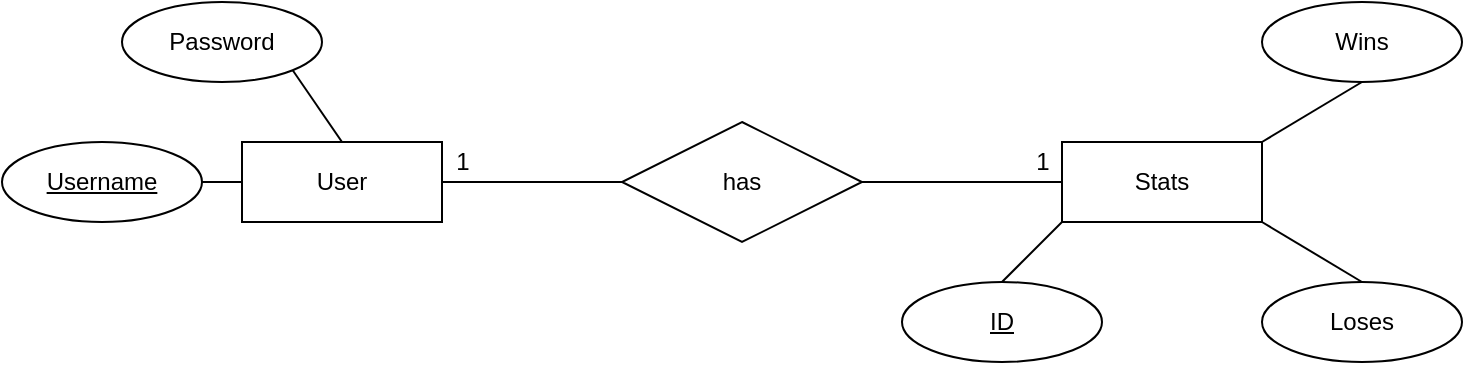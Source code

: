 <mxfile version="14.9.6" type="device"><diagram id="Rc9Y39HWHAYSSkl6xEEr" name="Side-1"><mxGraphModel dx="269" dy="599" grid="1" gridSize="10" guides="1" tooltips="1" connect="1" arrows="1" fold="1" page="1" pageScale="1" pageWidth="827" pageHeight="1169" math="0" shadow="0"><root><mxCell id="0"/><mxCell id="1" parent="0"/><mxCell id="arzTBM9RJjn7SoAkeMKk-7" value="User" style="whiteSpace=wrap;html=1;align=center;" parent="1" vertex="1"><mxGeometry x="190" y="180" width="100" height="40" as="geometry"/></mxCell><mxCell id="arzTBM9RJjn7SoAkeMKk-8" value="Username" style="ellipse;whiteSpace=wrap;html=1;align=center;fontStyle=4;" parent="1" vertex="1"><mxGeometry x="70" y="180" width="100" height="40" as="geometry"/></mxCell><mxCell id="arzTBM9RJjn7SoAkeMKk-11" value="" style="endArrow=none;html=1;rounded=0;exitX=1;exitY=0.5;exitDx=0;exitDy=0;entryX=0;entryY=0.5;entryDx=0;entryDy=0;" parent="1" source="arzTBM9RJjn7SoAkeMKk-8" target="arzTBM9RJjn7SoAkeMKk-7" edge="1"><mxGeometry relative="1" as="geometry"><mxPoint x="330" y="310" as="sourcePoint"/><mxPoint x="490" y="310" as="targetPoint"/></mxGeometry></mxCell><mxCell id="arzTBM9RJjn7SoAkeMKk-12" value="Password" style="ellipse;whiteSpace=wrap;html=1;align=center;" parent="1" vertex="1"><mxGeometry x="130" y="110" width="100" height="40" as="geometry"/></mxCell><mxCell id="arzTBM9RJjn7SoAkeMKk-13" value="" style="endArrow=none;html=1;rounded=0;exitX=1;exitY=1;exitDx=0;exitDy=0;entryX=0.5;entryY=0;entryDx=0;entryDy=0;" parent="1" source="arzTBM9RJjn7SoAkeMKk-12" target="arzTBM9RJjn7SoAkeMKk-7" edge="1"><mxGeometry relative="1" as="geometry"><mxPoint x="330" y="310" as="sourcePoint"/><mxPoint x="490" y="310" as="targetPoint"/></mxGeometry></mxCell><mxCell id="arzTBM9RJjn7SoAkeMKk-15" value="Stats" style="whiteSpace=wrap;html=1;align=center;" parent="1" vertex="1"><mxGeometry x="600" y="180" width="100" height="40" as="geometry"/></mxCell><mxCell id="arzTBM9RJjn7SoAkeMKk-18" value="Wins&lt;span style=&quot;color: rgba(0 , 0 , 0 , 0) ; font-family: monospace ; font-size: 0px&quot;&gt;%3CmxGraphModel%3E%3Croot%3E%3CmxCell%20id%3D%220%22%2F%3E%3CmxCell%20id%3D%221%22%20parent%3D%220%22%2F%3E%3CmxCell%20id%3D%222%22%20value%3D%22Wins%22%20style%3D%22ellipse%3BwhiteSpace%3Dwrap%3Bhtml%3D1%3B%22%20vertex%3D%221%22%20parent%3D%221%22%3E%3CmxGeometry%20x%3D%22150%22%20y%3D%22235%22%20width%3D%2280%22%20height%3D%2250%22%20as%3D%22geometry%22%2F%3E%3C%2FmxCell%3E%3C%2Froot%3E%3C%2FmxGraphModel%3Ess&lt;/span&gt;" style="ellipse;whiteSpace=wrap;html=1;align=center;" parent="1" vertex="1"><mxGeometry x="700" y="110" width="100" height="40" as="geometry"/></mxCell><mxCell id="arzTBM9RJjn7SoAkeMKk-19" value="Loses" style="ellipse;whiteSpace=wrap;html=1;align=center;" parent="1" vertex="1"><mxGeometry x="700" y="250" width="100" height="40" as="geometry"/></mxCell><mxCell id="arzTBM9RJjn7SoAkeMKk-20" value="ID" style="ellipse;whiteSpace=wrap;html=1;align=center;fontStyle=4;" parent="1" vertex="1"><mxGeometry x="520" y="250" width="100" height="40" as="geometry"/></mxCell><mxCell id="arzTBM9RJjn7SoAkeMKk-23" value="" style="endArrow=none;html=1;rounded=0;exitX=0.5;exitY=0;exitDx=0;exitDy=0;entryX=0;entryY=1;entryDx=0;entryDy=0;" parent="1" source="arzTBM9RJjn7SoAkeMKk-20" target="arzTBM9RJjn7SoAkeMKk-15" edge="1"><mxGeometry relative="1" as="geometry"><mxPoint x="420" y="310" as="sourcePoint"/><mxPoint x="580" y="310" as="targetPoint"/></mxGeometry></mxCell><mxCell id="arzTBM9RJjn7SoAkeMKk-24" value="" style="endArrow=none;html=1;rounded=0;exitX=0.5;exitY=1;exitDx=0;exitDy=0;entryX=1;entryY=0;entryDx=0;entryDy=0;" parent="1" source="arzTBM9RJjn7SoAkeMKk-18" target="arzTBM9RJjn7SoAkeMKk-15" edge="1"><mxGeometry relative="1" as="geometry"><mxPoint x="580" y="160" as="sourcePoint"/><mxPoint x="610" y="190" as="targetPoint"/></mxGeometry></mxCell><mxCell id="arzTBM9RJjn7SoAkeMKk-25" value="" style="endArrow=none;html=1;rounded=0;exitX=0.5;exitY=0;exitDx=0;exitDy=0;entryX=1;entryY=1;entryDx=0;entryDy=0;" parent="1" source="arzTBM9RJjn7SoAkeMKk-19" target="arzTBM9RJjn7SoAkeMKk-15" edge="1"><mxGeometry relative="1" as="geometry"><mxPoint x="760" y="160" as="sourcePoint"/><mxPoint x="710" y="190" as="targetPoint"/></mxGeometry></mxCell><mxCell id="arzTBM9RJjn7SoAkeMKk-27" value="has" style="shape=rhombus;perimeter=rhombusPerimeter;whiteSpace=wrap;html=1;align=center;" parent="1" vertex="1"><mxGeometry x="380" y="170" width="120" height="60" as="geometry"/></mxCell><mxCell id="arzTBM9RJjn7SoAkeMKk-29" value="" style="endArrow=none;html=1;rounded=0;exitX=1;exitY=0.5;exitDx=0;exitDy=0;" parent="1" source="arzTBM9RJjn7SoAkeMKk-7" target="arzTBM9RJjn7SoAkeMKk-27" edge="1"><mxGeometry relative="1" as="geometry"><mxPoint x="430" y="310" as="sourcePoint"/><mxPoint x="590" y="310" as="targetPoint"/></mxGeometry></mxCell><mxCell id="arzTBM9RJjn7SoAkeMKk-32" value="" style="endArrow=none;html=1;rounded=0;exitX=1;exitY=0.5;exitDx=0;exitDy=0;entryX=0;entryY=0.5;entryDx=0;entryDy=0;" parent="1" source="arzTBM9RJjn7SoAkeMKk-27" target="arzTBM9RJjn7SoAkeMKk-15" edge="1"><mxGeometry relative="1" as="geometry"><mxPoint x="300" y="210" as="sourcePoint"/><mxPoint x="390" y="210" as="targetPoint"/><Array as="points"/></mxGeometry></mxCell><mxCell id="arzTBM9RJjn7SoAkeMKk-35" value="1" style="text;html=1;align=center;verticalAlign=middle;resizable=0;points=[];autosize=1;strokeColor=none;" parent="1" vertex="1"><mxGeometry x="580" y="180" width="20" height="20" as="geometry"/></mxCell><mxCell id="arzTBM9RJjn7SoAkeMKk-36" value="1" style="text;html=1;align=center;verticalAlign=middle;resizable=0;points=[];autosize=1;strokeColor=none;" parent="1" vertex="1"><mxGeometry x="290" y="180" width="20" height="20" as="geometry"/></mxCell></root></mxGraphModel></diagram></mxfile>